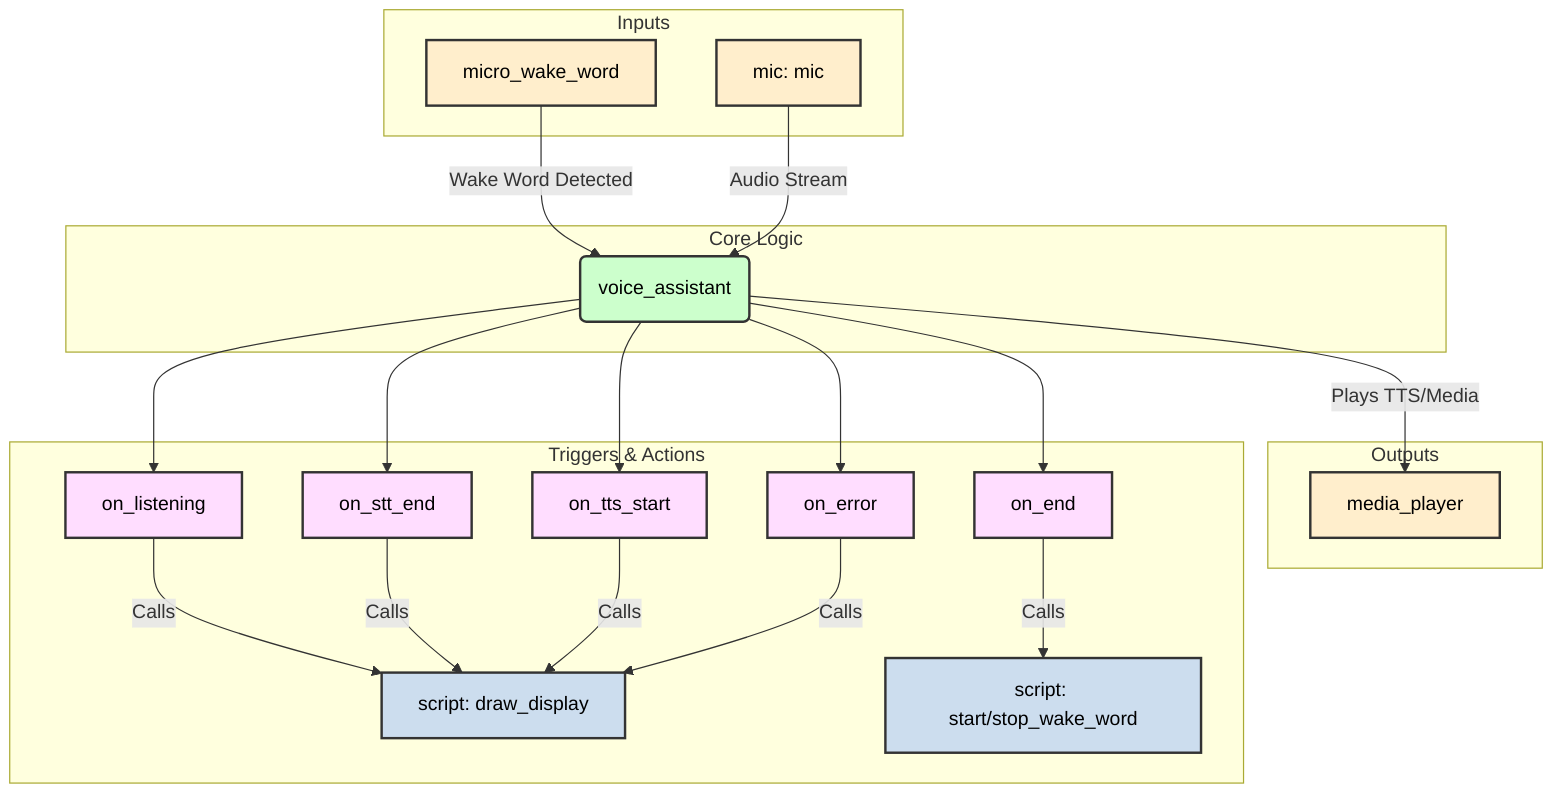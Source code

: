 %% ---- Voice Assistant Logic ---- %%
graph TD
    subgraph "Inputs"
        MIC[mic: mic]
        MWW[micro_wake_word]
    end

    subgraph "Core Logic"
        VA(voice_assistant)
    end

    subgraph "Outputs"
        MP[media_player]
    end

    subgraph "Triggers & Actions"
        T_LISTEN[on_listening]
        T_STT_END[on_stt_end]
        T_TTS_START[on_tts_start]
        T_END[on_end]
        T_ERR[on_error]
        S_DRAW[script: draw_display]
        S_WAKE[script: start/stop_wake_word]
    end

    %% --- Connections --- %%
    MWW --"Wake Word Detected"--> VA
    MIC -->|"Audio Stream"| VA
    VA -->|"Plays TTS/Media"| MP
    VA --> T_LISTEN & T_STT_END & T_TTS_START & T_END & T_ERR
    T_LISTEN & T_STT_END & T_TTS_START & T_ERR -->|"Calls"| S_DRAW
    T_END -->|"Calls"| S_WAKE

    class VA logic
    class MIC,MWW,MP io
    class T_LISTEN,T_STT_END,T_TTS_START,T_END,T_ERR trigger
    class S_DRAW,S_WAKE component

    %% --- Styling --- %%
    classDef component fill:#cde,stroke:#333,stroke-width:2px,color:#000
    classDef hardware fill:#f96,stroke:#333,stroke-width:2px,color:#000
    classDef logic fill:#cfc,stroke:#333,stroke-width:2px,color:#000
    classDef trigger fill:#fdf,stroke:#333,stroke-width:2px,color:#000
    classDef io fill:#fec,stroke:#333,stroke-width:2px,color:#000